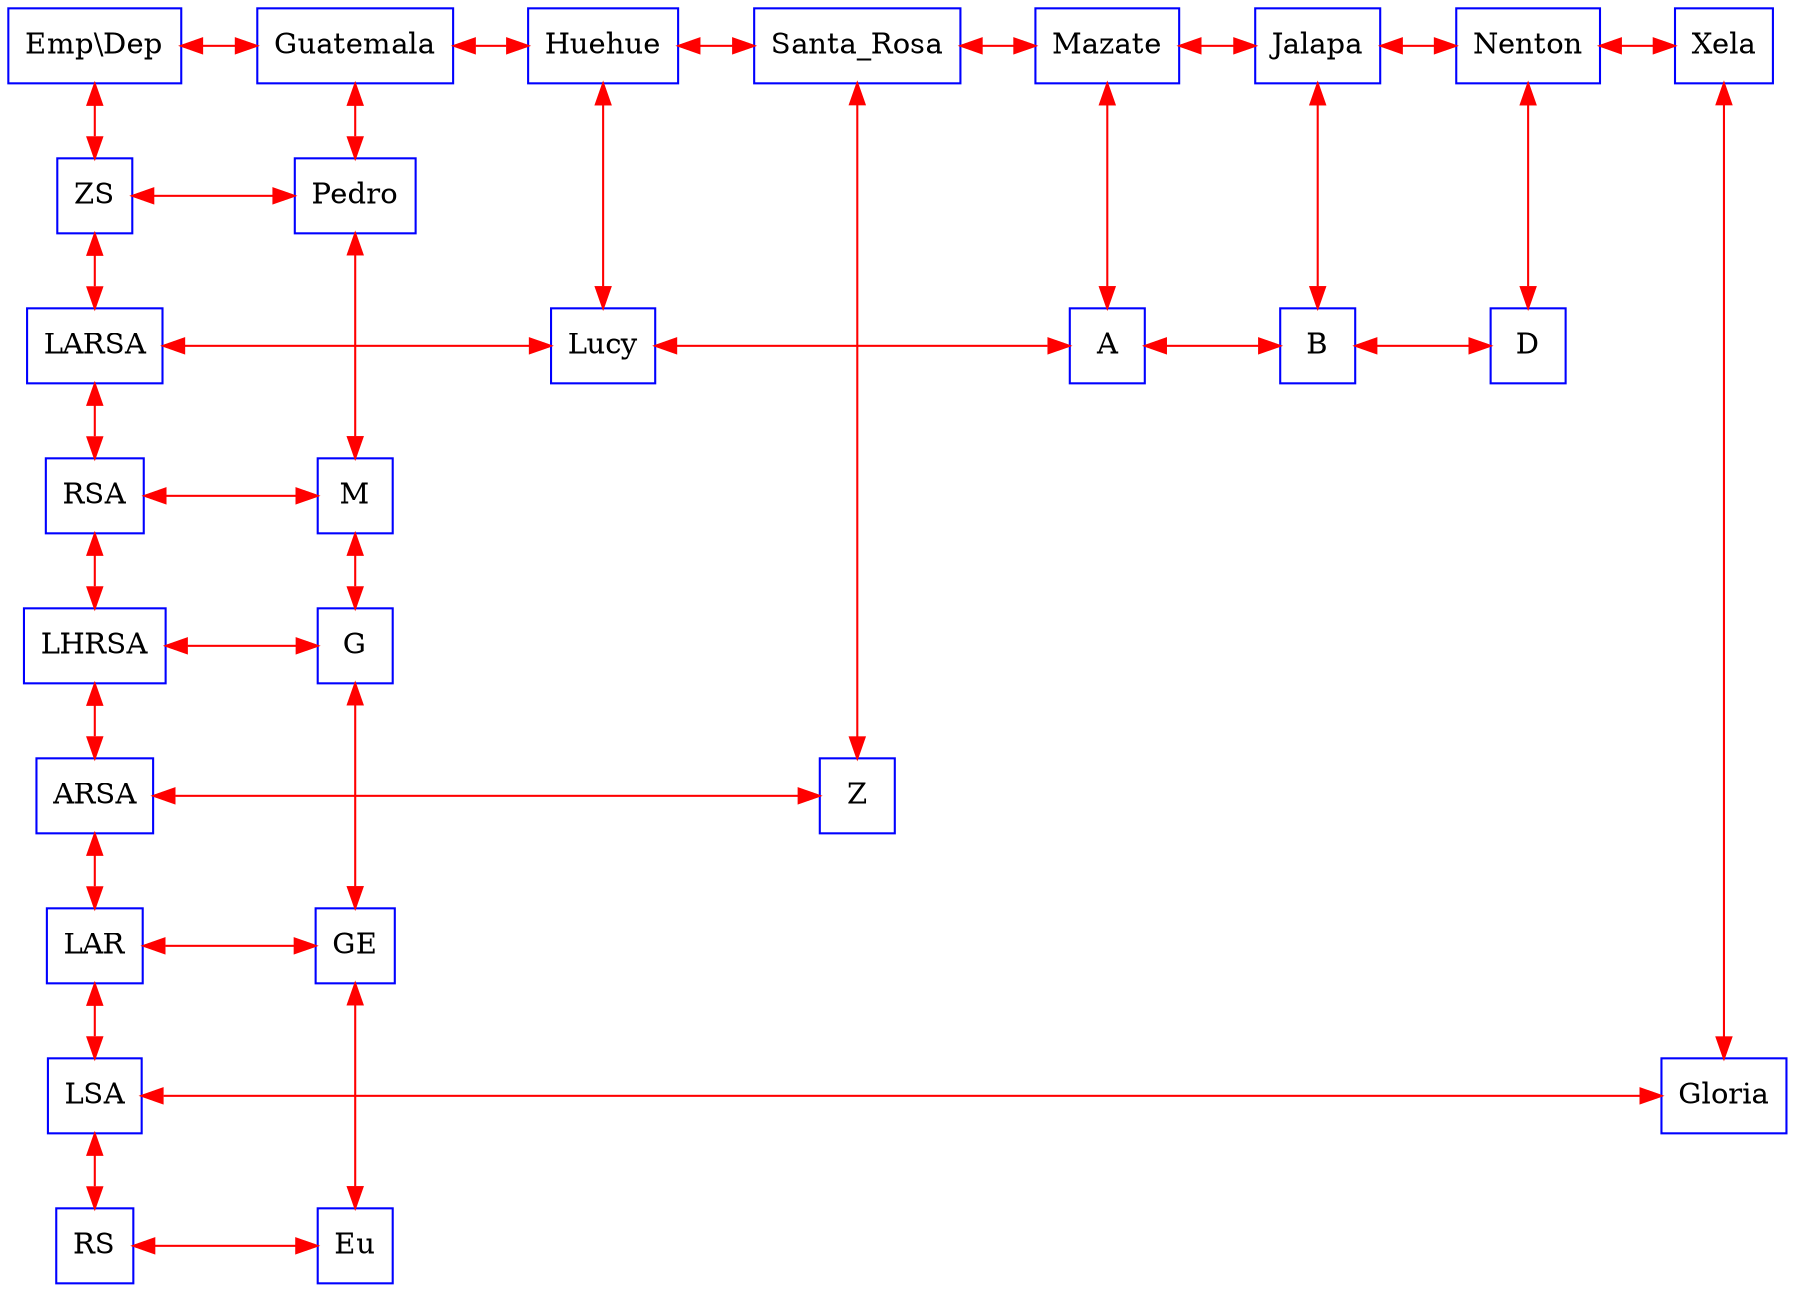 digraph G {
rankdir = TB;
node [shape=rectangle, color=blue, height=0.5, width=0.5];
edge [color= red];
graph[ nodesep = 0.5];
nodeXY [label="Emp\\Dep"];
nodeXGuatemala [label="Guatemala"];
nodeXHuehue [label="Huehue"];
nodeXSanta_Rosa [label="Santa_Rosa"];
nodeXMazate [label="Mazate"];
nodeXJalapa [label="Jalapa"];
nodeXNenton [label="Nenton"];
nodeXXela [label="Xela"];

nodeYZS [label="ZS"];
nodeYLARSA [label="LARSA"];
nodeYRSA [label="RSA"];
nodeYLHRSA [label="LHRSA"];
nodeYARSA [label="ARSA"];
nodeYLAR [label="LAR"];
nodeYLSA [label="LSA"];
nodeYRS [label="RS"];

nodevGuatemalaZS [label="Pedro"];
nodevHuehueLARSA [label="Lucy"];
nodevMazateLARSA [label="A"];
nodevJalapaLARSA [label="B"];
nodevNentonLARSA [label="D"];
nodevGuatemalaRSA [label="M"];
nodevGuatemalaLHRSA [label="G"];
nodevSanta_RosaARSA [label="Z"];
nodevGuatemalaLAR [label="GE"];
nodevXelaLSA [label="Gloria"];
nodevGuatemalaRS [label="Eu"];

nodeXY -> nodeXGuatemala [dir=both];
nodeXGuatemala -> nodeXHuehue [dir=both];
nodeXHuehue -> nodeXSanta_Rosa [dir=both];
nodeXSanta_Rosa -> nodeXMazate [dir=both];
nodeXMazate -> nodeXJalapa [dir=both];
nodeXJalapa -> nodeXNenton [dir=both];
nodeXNenton -> nodeXXela [dir=both];

nodeXY -> nodeYZS [dir=both];
nodeYZS -> nodeYLARSA [dir=both];
nodeYLARSA -> nodeYRSA [dir=both];
nodeYRSA -> nodeYLHRSA [dir=both];
nodeYLHRSA -> nodeYARSA [dir=both];
nodeYARSA -> nodeYLAR [dir=both];
nodeYLAR -> nodeYLSA [dir=both];
nodeYLSA -> nodeYRS [dir=both];

nodeXGuatemala -> nodevGuatemalaZS [dir=both];
nodevGuatemalaZS -> nodevGuatemalaRSA [dir=both];
nodevGuatemalaRSA -> nodevGuatemalaLHRSA [dir=both];
nodevGuatemalaLHRSA -> nodevGuatemalaLAR [dir=both];
nodevGuatemalaLAR -> nodevGuatemalaRS [dir=both];
nodeXHuehue -> nodevHuehueLARSA [dir=both];
nodeXSanta_Rosa -> nodevSanta_RosaARSA [dir=both];
nodeXMazate -> nodevMazateLARSA [dir=both];
nodeXJalapa -> nodevJalapaLARSA [dir=both];
nodeXNenton -> nodevNentonLARSA [dir=both];
nodeXXela -> nodevXelaLSA [dir=both];
nodeYZS -> nodevGuatemalaZS [constraint=false, dir=both];
nodeYLARSA -> nodevHuehueLARSA [constraint=false, dir=both];
nodevHuehueLARSA -> nodevMazateLARSA [constraint=false, dir=both];
nodevMazateLARSA -> nodevJalapaLARSA [constraint=false, dir=both];
nodevJalapaLARSA -> nodevNentonLARSA [constraint=false, dir=both];
nodeYRSA -> nodevGuatemalaRSA [constraint=false, dir=both];
nodeYLHRSA -> nodevGuatemalaLHRSA [constraint=false, dir=both];
nodeYARSA -> nodevSanta_RosaARSA [constraint=false, dir=both];
nodeYLAR -> nodevGuatemalaLAR [constraint=false, dir=both];
nodeYLSA -> nodevXelaLSA [constraint=false, dir=both];
nodeYRS -> nodevGuatemalaRS [constraint=false, dir=both];

{rank=same; nodeXY; nodeXGuatemala; nodeXHuehue; nodeXSanta_Rosa; nodeXMazate; nodeXJalapa; nodeXNenton; nodeXXela; }
{rank=same; nodeYZS; nodevGuatemalaZS; }
{rank=same; nodeYLARSA; nodevHuehueLARSA; nodevMazateLARSA; nodevJalapaLARSA; nodevNentonLARSA; }
{rank=same; nodeYRSA; nodevGuatemalaRSA; }
{rank=same; nodeYLHRSA; nodevGuatemalaLHRSA; }
{rank=same; nodeYARSA; nodevSanta_RosaARSA; }
{rank=same; nodeYLAR; nodevGuatemalaLAR; }
{rank=same; nodeYLSA; nodevXelaLSA; }
{rank=same; nodeYRS; nodevGuatemalaRS; }
}

